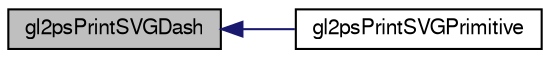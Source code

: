 digraph G
{
  edge [fontname="FreeSans",fontsize="10",labelfontname="FreeSans",labelfontsize="10"];
  node [fontname="FreeSans",fontsize="10",shape=record];
  rankdir="LR";
  Node1 [label="gl2psPrintSVGDash",height=0.2,width=0.4,color="black", fillcolor="grey75", style="filled" fontcolor="black"];
  Node1 -> Node2 [dir="back",color="midnightblue",fontsize="10",style="solid",fontname="FreeSans"];
  Node2 [label="gl2psPrintSVGPrimitive",height=0.2,width=0.4,color="black", fillcolor="white", style="filled",URL="$gl2ps_8c.html#a7ea286bc4043e99b36634edd77d2a042"];
}
